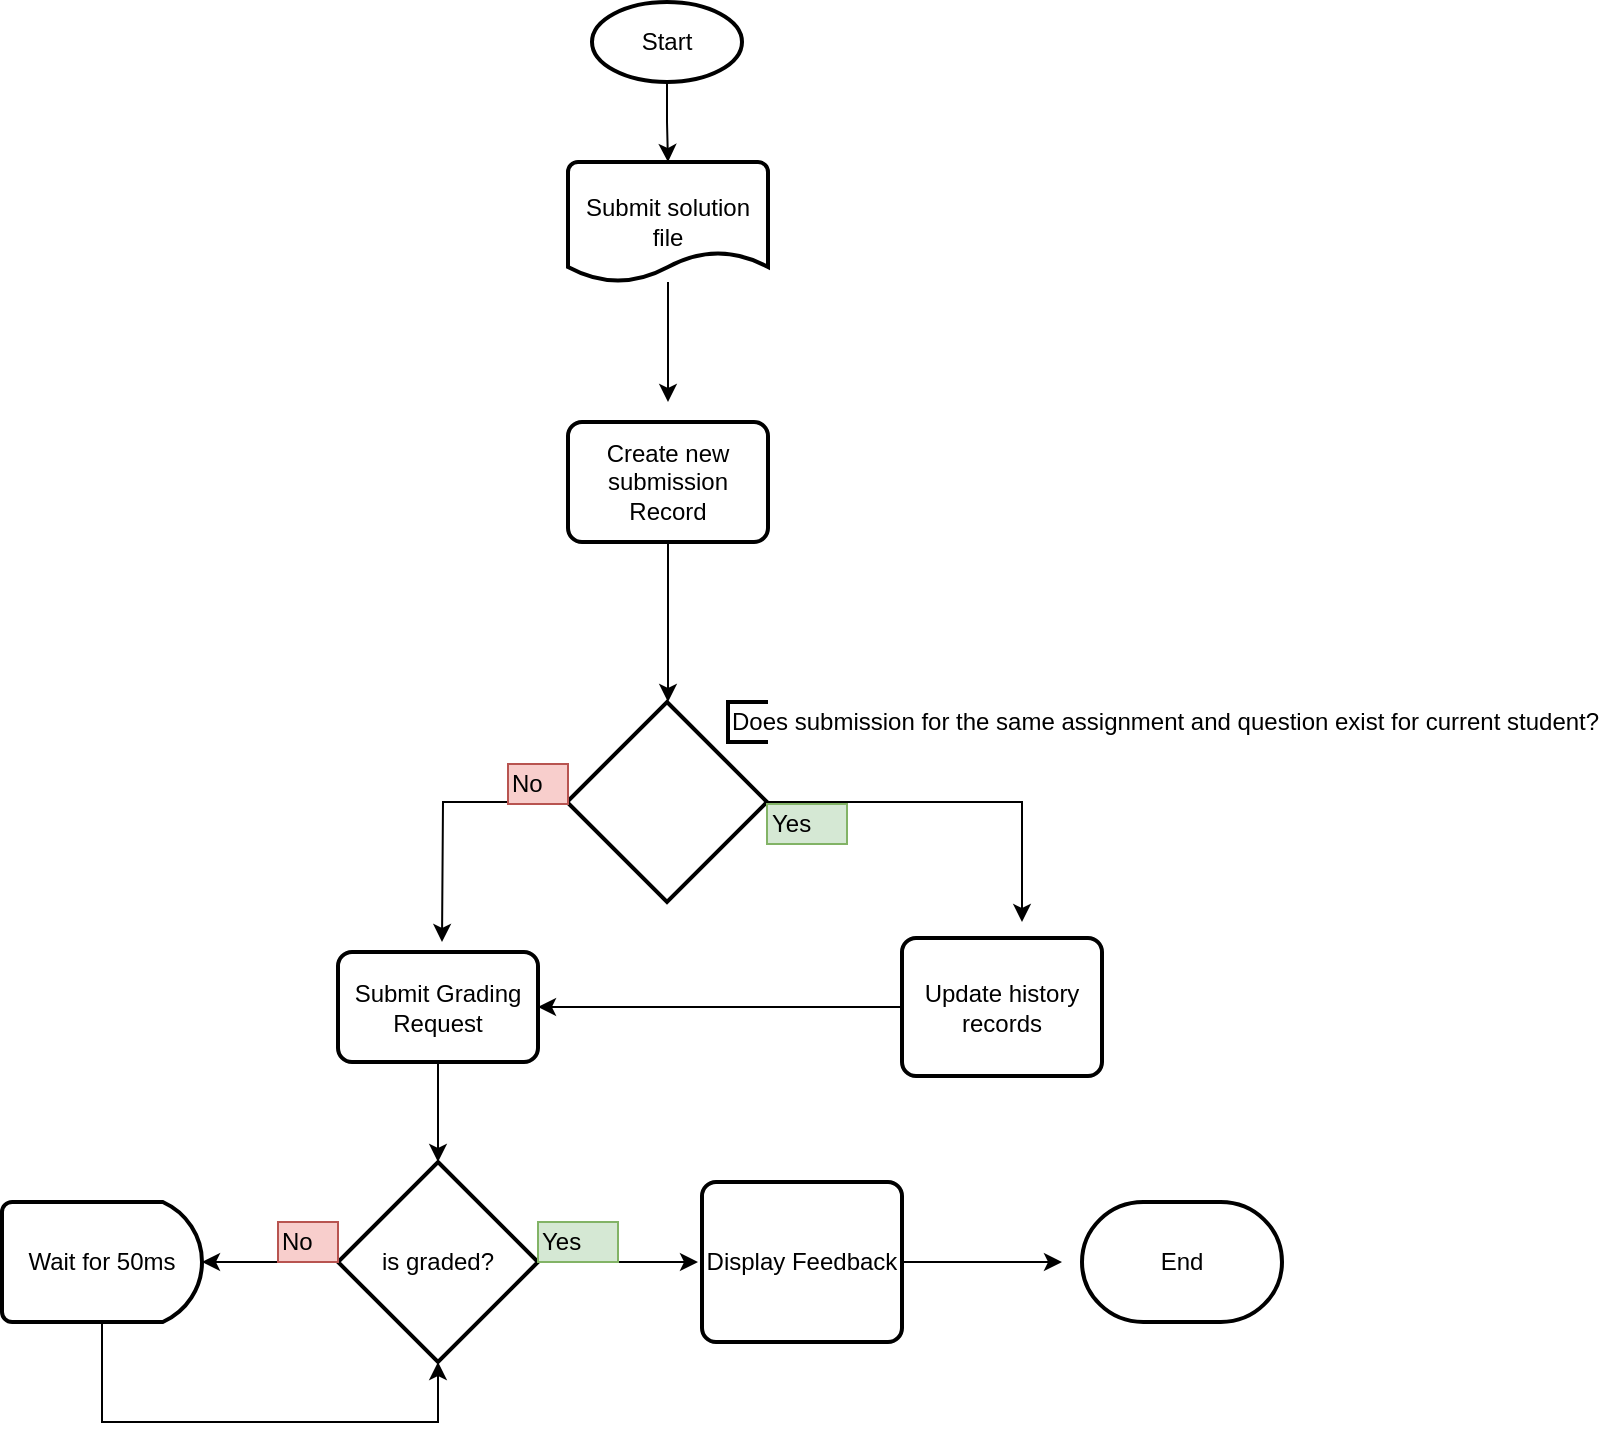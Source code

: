 <mxfile version="10.6.0" type="device"><diagram id="vJGDIgk5qdHbBN4_t8Hy" name="Page-1"><mxGraphModel dx="1074" dy="506" grid="1" gridSize="10" guides="1" tooltips="1" connect="1" arrows="1" fold="1" page="1" pageScale="1" pageWidth="850" pageHeight="1100" math="0" shadow="0"><root><mxCell id="0"/><mxCell id="1" parent="0"/><mxCell id="jiUEilxyKO-TOu3tnfP0-3" value="" style="edgeStyle=orthogonalEdgeStyle;rounded=0;orthogonalLoop=1;jettySize=auto;html=1;" edge="1" parent="1" source="jiUEilxyKO-TOu3tnfP0-1" target="jiUEilxyKO-TOu3tnfP0-2"><mxGeometry relative="1" as="geometry"/></mxCell><mxCell id="jiUEilxyKO-TOu3tnfP0-1" value="Start" style="strokeWidth=2;html=1;shape=mxgraph.flowchart.start_1;whiteSpace=wrap;" vertex="1" parent="1"><mxGeometry x="375" y="10" width="75" height="40" as="geometry"/></mxCell><mxCell id="jiUEilxyKO-TOu3tnfP0-5" value="" style="edgeStyle=orthogonalEdgeStyle;rounded=0;orthogonalLoop=1;jettySize=auto;html=1;" edge="1" parent="1" source="jiUEilxyKO-TOu3tnfP0-2"><mxGeometry relative="1" as="geometry"><mxPoint x="413" y="210" as="targetPoint"/></mxGeometry></mxCell><mxCell id="jiUEilxyKO-TOu3tnfP0-2" value="Submit solution file" style="strokeWidth=2;html=1;shape=mxgraph.flowchart.document2;whiteSpace=wrap;size=0.25;" vertex="1" parent="1"><mxGeometry x="363" y="90" width="100" height="60" as="geometry"/></mxCell><mxCell id="jiUEilxyKO-TOu3tnfP0-9" value="" style="edgeStyle=orthogonalEdgeStyle;rounded=0;orthogonalLoop=1;jettySize=auto;html=1;" edge="1" parent="1" source="jiUEilxyKO-TOu3tnfP0-7"><mxGeometry relative="1" as="geometry"><mxPoint x="413" y="360" as="targetPoint"/></mxGeometry></mxCell><mxCell id="jiUEilxyKO-TOu3tnfP0-7" value="Create new submission Record" style="rounded=1;whiteSpace=wrap;html=1;absoluteArcSize=1;arcSize=14;strokeWidth=2;" vertex="1" parent="1"><mxGeometry x="363" y="220" width="100" height="60" as="geometry"/></mxCell><mxCell id="jiUEilxyKO-TOu3tnfP0-12" value="" style="edgeStyle=orthogonalEdgeStyle;rounded=0;orthogonalLoop=1;jettySize=auto;html=1;" edge="1" parent="1" source="jiUEilxyKO-TOu3tnfP0-10"><mxGeometry relative="1" as="geometry"><mxPoint x="590" y="470" as="targetPoint"/><Array as="points"><mxPoint x="590" y="410"/></Array></mxGeometry></mxCell><mxCell id="jiUEilxyKO-TOu3tnfP0-16" style="edgeStyle=orthogonalEdgeStyle;rounded=0;orthogonalLoop=1;jettySize=auto;html=1;" edge="1" parent="1" source="jiUEilxyKO-TOu3tnfP0-10"><mxGeometry relative="1" as="geometry"><mxPoint x="300" y="480" as="targetPoint"/></mxGeometry></mxCell><mxCell id="jiUEilxyKO-TOu3tnfP0-10" value="" style="strokeWidth=2;html=1;shape=mxgraph.flowchart.decision;whiteSpace=wrap;" vertex="1" parent="1"><mxGeometry x="362.5" y="360" width="100" height="100" as="geometry"/></mxCell><mxCell id="jiUEilxyKO-TOu3tnfP0-13" value="Does submission for the same assignment and question exist for current student?" style="strokeWidth=2;html=1;shape=mxgraph.flowchart.annotation_1;align=left;" vertex="1" parent="1"><mxGeometry x="443" y="360" width="20" height="20" as="geometry"/></mxCell><mxCell id="jiUEilxyKO-TOu3tnfP0-14" value="Yes" style="text;html=1;resizable=0;points=[];autosize=1;align=left;verticalAlign=top;spacingTop=-4;fillColor=#d5e8d4;strokeColor=#82b366;" vertex="1" parent="1"><mxGeometry x="462.5" y="411" width="40" height="20" as="geometry"/></mxCell><mxCell id="jiUEilxyKO-TOu3tnfP0-24" value="" style="edgeStyle=orthogonalEdgeStyle;rounded=0;orthogonalLoop=1;jettySize=auto;html=1;entryX=1;entryY=0.5;entryDx=0;entryDy=0;" edge="1" parent="1" source="jiUEilxyKO-TOu3tnfP0-15" target="jiUEilxyKO-TOu3tnfP0-22"><mxGeometry relative="1" as="geometry"><mxPoint x="460" y="484.5" as="targetPoint"/></mxGeometry></mxCell><mxCell id="jiUEilxyKO-TOu3tnfP0-15" value="Update history records" style="rounded=1;whiteSpace=wrap;html=1;absoluteArcSize=1;arcSize=14;strokeWidth=2;" vertex="1" parent="1"><mxGeometry x="530" y="478" width="100" height="69" as="geometry"/></mxCell><mxCell id="jiUEilxyKO-TOu3tnfP0-17" value="No" style="text;html=1;resizable=0;points=[];autosize=1;align=left;verticalAlign=top;spacingTop=-4;fillColor=#f8cecc;strokeColor=#b85450;" vertex="1" parent="1"><mxGeometry x="333" y="391" width="30" height="20" as="geometry"/></mxCell><mxCell id="jiUEilxyKO-TOu3tnfP0-26" value="" style="edgeStyle=orthogonalEdgeStyle;rounded=0;orthogonalLoop=1;jettySize=auto;html=1;" edge="1" parent="1" source="jiUEilxyKO-TOu3tnfP0-22" target="jiUEilxyKO-TOu3tnfP0-25"><mxGeometry relative="1" as="geometry"/></mxCell><mxCell id="jiUEilxyKO-TOu3tnfP0-22" value="Submit Grading Request" style="rounded=1;whiteSpace=wrap;html=1;absoluteArcSize=1;arcSize=14;strokeWidth=2;" vertex="1" parent="1"><mxGeometry x="248" y="485" width="100" height="55" as="geometry"/></mxCell><mxCell id="jiUEilxyKO-TOu3tnfP0-28" value="" style="edgeStyle=orthogonalEdgeStyle;rounded=0;orthogonalLoop=1;jettySize=auto;html=1;" edge="1" parent="1" source="jiUEilxyKO-TOu3tnfP0-25"><mxGeometry relative="1" as="geometry"><mxPoint x="428" y="640" as="targetPoint"/></mxGeometry></mxCell><mxCell id="jiUEilxyKO-TOu3tnfP0-38" value="" style="edgeStyle=orthogonalEdgeStyle;rounded=0;orthogonalLoop=1;jettySize=auto;html=1;endArrow=classic;endFill=1;" edge="1" parent="1" source="jiUEilxyKO-TOu3tnfP0-25" target="jiUEilxyKO-TOu3tnfP0-32"><mxGeometry relative="1" as="geometry"/></mxCell><mxCell id="jiUEilxyKO-TOu3tnfP0-25" value="is graded?" style="strokeWidth=2;html=1;shape=mxgraph.flowchart.decision;whiteSpace=wrap;" vertex="1" parent="1"><mxGeometry x="248" y="590" width="100" height="100" as="geometry"/></mxCell><mxCell id="jiUEilxyKO-TOu3tnfP0-34" value="" style="edgeStyle=orthogonalEdgeStyle;rounded=0;orthogonalLoop=1;jettySize=auto;html=1;entryX=0.5;entryY=1;entryDx=0;entryDy=0;entryPerimeter=0;" edge="1" parent="1" source="jiUEilxyKO-TOu3tnfP0-32" target="jiUEilxyKO-TOu3tnfP0-25"><mxGeometry relative="1" as="geometry"><mxPoint x="130" y="750" as="targetPoint"/><Array as="points"><mxPoint x="130" y="720"/><mxPoint x="298" y="720"/></Array></mxGeometry></mxCell><mxCell id="jiUEilxyKO-TOu3tnfP0-32" value="Wait for 50ms" style="strokeWidth=2;html=1;shape=mxgraph.flowchart.delay;whiteSpace=wrap;" vertex="1" parent="1"><mxGeometry x="80" y="610" width="100" height="60" as="geometry"/></mxCell><mxCell id="jiUEilxyKO-TOu3tnfP0-39" value="No" style="text;html=1;resizable=0;points=[];autosize=1;align=left;verticalAlign=top;spacingTop=-4;fillColor=#f8cecc;strokeColor=#b85450;" vertex="1" parent="1"><mxGeometry x="218" y="620" width="30" height="20" as="geometry"/></mxCell><mxCell id="jiUEilxyKO-TOu3tnfP0-40" value="Yes" style="text;html=1;resizable=0;points=[];autosize=1;align=left;verticalAlign=top;spacingTop=-4;fillColor=#d5e8d4;strokeColor=#82b366;" vertex="1" parent="1"><mxGeometry x="348" y="620" width="40" height="20" as="geometry"/></mxCell><mxCell id="jiUEilxyKO-TOu3tnfP0-43" value="" style="edgeStyle=orthogonalEdgeStyle;rounded=0;orthogonalLoop=1;jettySize=auto;html=1;endArrow=classic;endFill=1;" edge="1" parent="1" source="jiUEilxyKO-TOu3tnfP0-41"><mxGeometry relative="1" as="geometry"><mxPoint x="610" y="640" as="targetPoint"/></mxGeometry></mxCell><mxCell id="jiUEilxyKO-TOu3tnfP0-41" value="Display Feedback" style="rounded=1;whiteSpace=wrap;html=1;absoluteArcSize=1;arcSize=14;strokeWidth=2;" vertex="1" parent="1"><mxGeometry x="430" y="600" width="100" height="80" as="geometry"/></mxCell><mxCell id="jiUEilxyKO-TOu3tnfP0-44" value="End" style="strokeWidth=2;html=1;shape=mxgraph.flowchart.terminator;whiteSpace=wrap;" vertex="1" parent="1"><mxGeometry x="620" y="610" width="100" height="60" as="geometry"/></mxCell></root></mxGraphModel></diagram></mxfile>